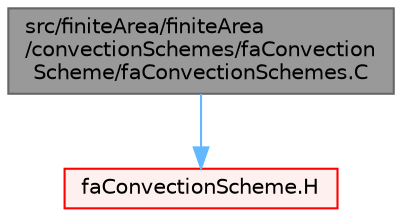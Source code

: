 digraph "src/finiteArea/finiteArea/convectionSchemes/faConvectionScheme/faConvectionSchemes.C"
{
 // LATEX_PDF_SIZE
  bgcolor="transparent";
  edge [fontname=Helvetica,fontsize=10,labelfontname=Helvetica,labelfontsize=10];
  node [fontname=Helvetica,fontsize=10,shape=box,height=0.2,width=0.4];
  Node1 [id="Node000001",label="src/finiteArea/finiteArea\l/convectionSchemes/faConvection\lScheme/faConvectionSchemes.C",height=0.2,width=0.4,color="gray40", fillcolor="grey60", style="filled", fontcolor="black",tooltip=" "];
  Node1 -> Node2 [id="edge1_Node000001_Node000002",color="steelblue1",style="solid",tooltip=" "];
  Node2 [id="Node000002",label="faConvectionScheme.H",height=0.2,width=0.4,color="red", fillcolor="#FFF0F0", style="filled",URL="$faConvectionScheme_8H.html",tooltip=" "];
}
